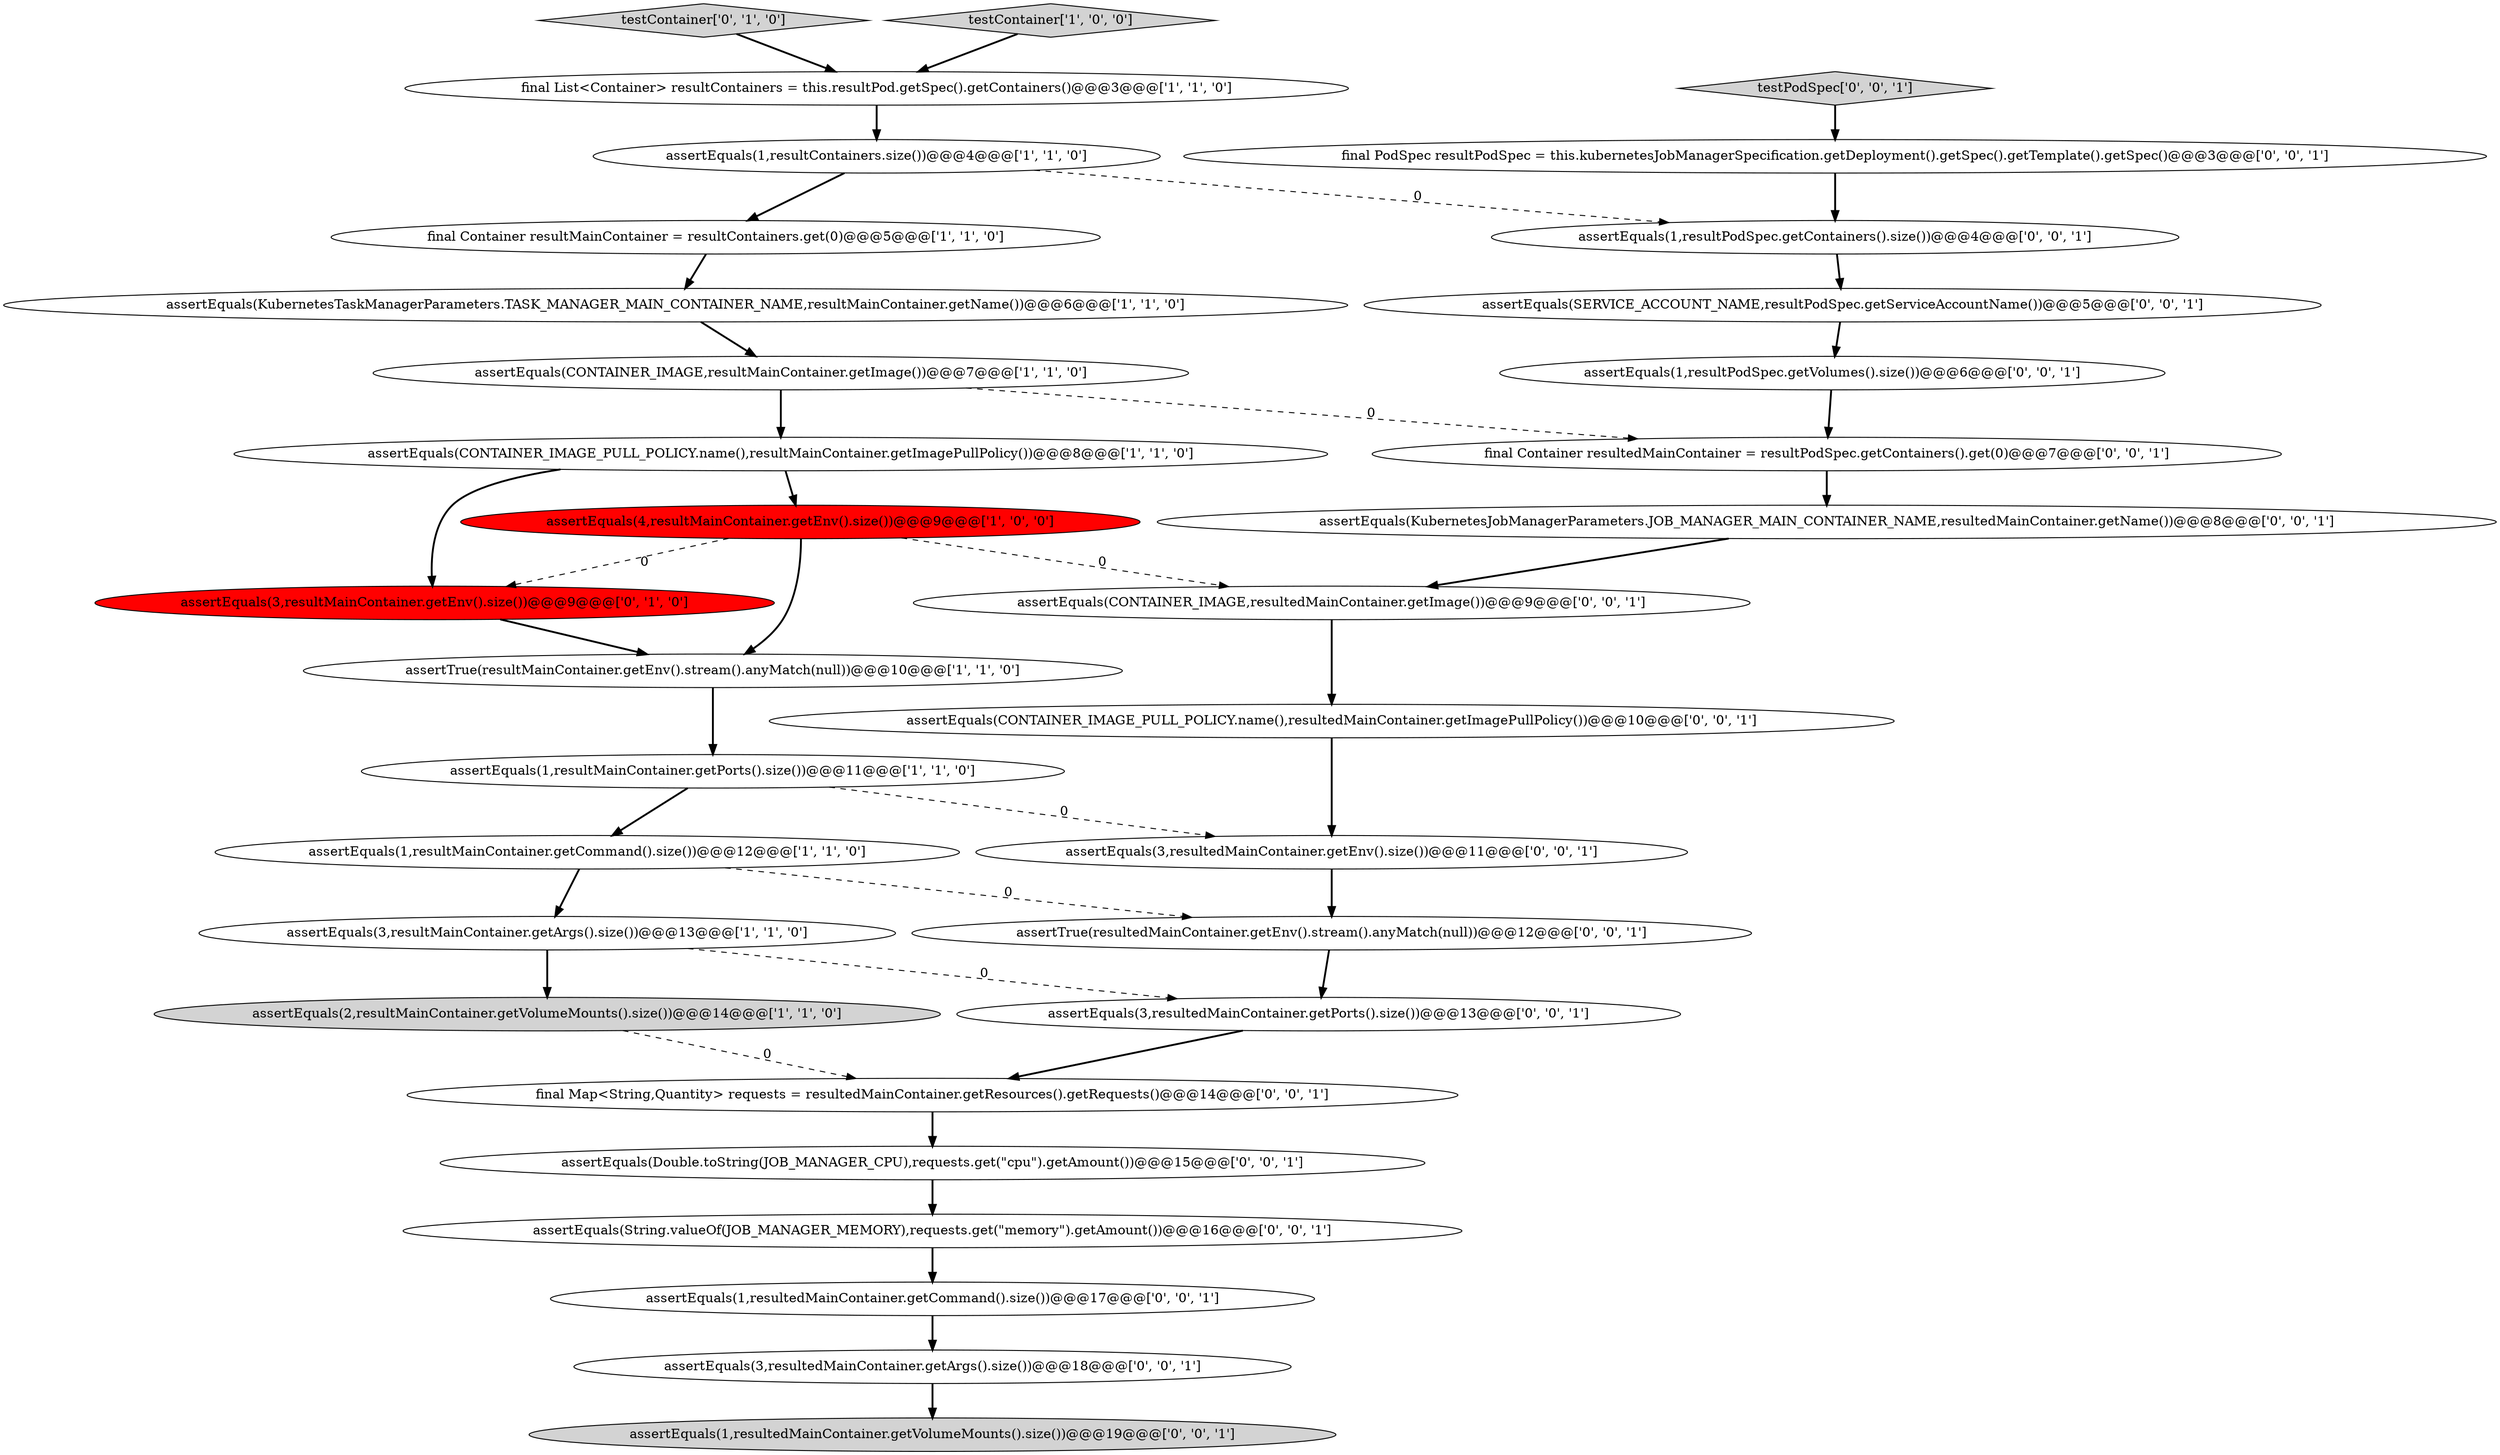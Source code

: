 digraph {
16 [style = filled, label = "final PodSpec resultPodSpec = this.kubernetesJobManagerSpecification.getDeployment().getSpec().getTemplate().getSpec()@@@3@@@['0', '0', '1']", fillcolor = white, shape = ellipse image = "AAA0AAABBB3BBB"];
6 [style = filled, label = "assertEquals(CONTAINER_IMAGE,resultMainContainer.getImage())@@@7@@@['1', '1', '0']", fillcolor = white, shape = ellipse image = "AAA0AAABBB1BBB"];
3 [style = filled, label = "assertEquals(1,resultMainContainer.getCommand().size())@@@12@@@['1', '1', '0']", fillcolor = white, shape = ellipse image = "AAA0AAABBB1BBB"];
23 [style = filled, label = "assertEquals(3,resultedMainContainer.getEnv().size())@@@11@@@['0', '0', '1']", fillcolor = white, shape = ellipse image = "AAA0AAABBB3BBB"];
28 [style = filled, label = "assertEquals(CONTAINER_IMAGE,resultedMainContainer.getImage())@@@9@@@['0', '0', '1']", fillcolor = white, shape = ellipse image = "AAA0AAABBB3BBB"];
22 [style = filled, label = "assertEquals(Double.toString(JOB_MANAGER_CPU),requests.get(\"cpu\").getAmount())@@@15@@@['0', '0', '1']", fillcolor = white, shape = ellipse image = "AAA0AAABBB3BBB"];
18 [style = filled, label = "assertEquals(1,resultPodSpec.getContainers().size())@@@4@@@['0', '0', '1']", fillcolor = white, shape = ellipse image = "AAA0AAABBB3BBB"];
2 [style = filled, label = "assertEquals(1,resultMainContainer.getPorts().size())@@@11@@@['1', '1', '0']", fillcolor = white, shape = ellipse image = "AAA0AAABBB1BBB"];
12 [style = filled, label = "assertEquals(1,resultContainers.size())@@@4@@@['1', '1', '0']", fillcolor = white, shape = ellipse image = "AAA0AAABBB1BBB"];
31 [style = filled, label = "assertEquals(SERVICE_ACCOUNT_NAME,resultPodSpec.getServiceAccountName())@@@5@@@['0', '0', '1']", fillcolor = white, shape = ellipse image = "AAA0AAABBB3BBB"];
13 [style = filled, label = "assertEquals(3,resultMainContainer.getEnv().size())@@@9@@@['0', '1', '0']", fillcolor = red, shape = ellipse image = "AAA1AAABBB2BBB"];
7 [style = filled, label = "assertTrue(resultMainContainer.getEnv().stream().anyMatch(null))@@@10@@@['1', '1', '0']", fillcolor = white, shape = ellipse image = "AAA0AAABBB1BBB"];
19 [style = filled, label = "assertEquals(CONTAINER_IMAGE_PULL_POLICY.name(),resultedMainContainer.getImagePullPolicy())@@@10@@@['0', '0', '1']", fillcolor = white, shape = ellipse image = "AAA0AAABBB3BBB"];
0 [style = filled, label = "assertEquals(4,resultMainContainer.getEnv().size())@@@9@@@['1', '0', '0']", fillcolor = red, shape = ellipse image = "AAA1AAABBB1BBB"];
25 [style = filled, label = "assertEquals(1,resultPodSpec.getVolumes().size())@@@6@@@['0', '0', '1']", fillcolor = white, shape = ellipse image = "AAA0AAABBB3BBB"];
30 [style = filled, label = "assertEquals(3,resultedMainContainer.getPorts().size())@@@13@@@['0', '0', '1']", fillcolor = white, shape = ellipse image = "AAA0AAABBB3BBB"];
20 [style = filled, label = "assertEquals(1,resultedMainContainer.getVolumeMounts().size())@@@19@@@['0', '0', '1']", fillcolor = lightgray, shape = ellipse image = "AAA0AAABBB3BBB"];
1 [style = filled, label = "final List<Container> resultContainers = this.resultPod.getSpec().getContainers()@@@3@@@['1', '1', '0']", fillcolor = white, shape = ellipse image = "AAA0AAABBB1BBB"];
11 [style = filled, label = "assertEquals(3,resultMainContainer.getArgs().size())@@@13@@@['1', '1', '0']", fillcolor = white, shape = ellipse image = "AAA0AAABBB1BBB"];
29 [style = filled, label = "final Map<String,Quantity> requests = resultedMainContainer.getResources().getRequests()@@@14@@@['0', '0', '1']", fillcolor = white, shape = ellipse image = "AAA0AAABBB3BBB"];
24 [style = filled, label = "assertTrue(resultedMainContainer.getEnv().stream().anyMatch(null))@@@12@@@['0', '0', '1']", fillcolor = white, shape = ellipse image = "AAA0AAABBB3BBB"];
27 [style = filled, label = "assertEquals(3,resultedMainContainer.getArgs().size())@@@18@@@['0', '0', '1']", fillcolor = white, shape = ellipse image = "AAA0AAABBB3BBB"];
9 [style = filled, label = "assertEquals(KubernetesTaskManagerParameters.TASK_MANAGER_MAIN_CONTAINER_NAME,resultMainContainer.getName())@@@6@@@['1', '1', '0']", fillcolor = white, shape = ellipse image = "AAA0AAABBB1BBB"];
21 [style = filled, label = "assertEquals(1,resultedMainContainer.getCommand().size())@@@17@@@['0', '0', '1']", fillcolor = white, shape = ellipse image = "AAA0AAABBB3BBB"];
26 [style = filled, label = "final Container resultedMainContainer = resultPodSpec.getContainers().get(0)@@@7@@@['0', '0', '1']", fillcolor = white, shape = ellipse image = "AAA0AAABBB3BBB"];
17 [style = filled, label = "testPodSpec['0', '0', '1']", fillcolor = lightgray, shape = diamond image = "AAA0AAABBB3BBB"];
10 [style = filled, label = "final Container resultMainContainer = resultContainers.get(0)@@@5@@@['1', '1', '0']", fillcolor = white, shape = ellipse image = "AAA0AAABBB1BBB"];
14 [style = filled, label = "testContainer['0', '1', '0']", fillcolor = lightgray, shape = diamond image = "AAA0AAABBB2BBB"];
4 [style = filled, label = "testContainer['1', '0', '0']", fillcolor = lightgray, shape = diamond image = "AAA0AAABBB1BBB"];
8 [style = filled, label = "assertEquals(2,resultMainContainer.getVolumeMounts().size())@@@14@@@['1', '1', '0']", fillcolor = lightgray, shape = ellipse image = "AAA0AAABBB1BBB"];
32 [style = filled, label = "assertEquals(String.valueOf(JOB_MANAGER_MEMORY),requests.get(\"memory\").getAmount())@@@16@@@['0', '0', '1']", fillcolor = white, shape = ellipse image = "AAA0AAABBB3BBB"];
5 [style = filled, label = "assertEquals(CONTAINER_IMAGE_PULL_POLICY.name(),resultMainContainer.getImagePullPolicy())@@@8@@@['1', '1', '0']", fillcolor = white, shape = ellipse image = "AAA0AAABBB1BBB"];
15 [style = filled, label = "assertEquals(KubernetesJobManagerParameters.JOB_MANAGER_MAIN_CONTAINER_NAME,resultedMainContainer.getName())@@@8@@@['0', '0', '1']", fillcolor = white, shape = ellipse image = "AAA0AAABBB3BBB"];
2->23 [style = dashed, label="0"];
18->31 [style = bold, label=""];
16->18 [style = bold, label=""];
31->25 [style = bold, label=""];
32->21 [style = bold, label=""];
21->27 [style = bold, label=""];
2->3 [style = bold, label=""];
3->24 [style = dashed, label="0"];
3->11 [style = bold, label=""];
22->32 [style = bold, label=""];
0->28 [style = dashed, label="0"];
30->29 [style = bold, label=""];
14->1 [style = bold, label=""];
9->6 [style = bold, label=""];
24->30 [style = bold, label=""];
0->7 [style = bold, label=""];
6->5 [style = bold, label=""];
23->24 [style = bold, label=""];
12->10 [style = bold, label=""];
5->0 [style = bold, label=""];
15->28 [style = bold, label=""];
7->2 [style = bold, label=""];
13->7 [style = bold, label=""];
19->23 [style = bold, label=""];
5->13 [style = bold, label=""];
6->26 [style = dashed, label="0"];
0->13 [style = dashed, label="0"];
25->26 [style = bold, label=""];
26->15 [style = bold, label=""];
28->19 [style = bold, label=""];
1->12 [style = bold, label=""];
11->8 [style = bold, label=""];
12->18 [style = dashed, label="0"];
10->9 [style = bold, label=""];
4->1 [style = bold, label=""];
29->22 [style = bold, label=""];
11->30 [style = dashed, label="0"];
27->20 [style = bold, label=""];
8->29 [style = dashed, label="0"];
17->16 [style = bold, label=""];
}
